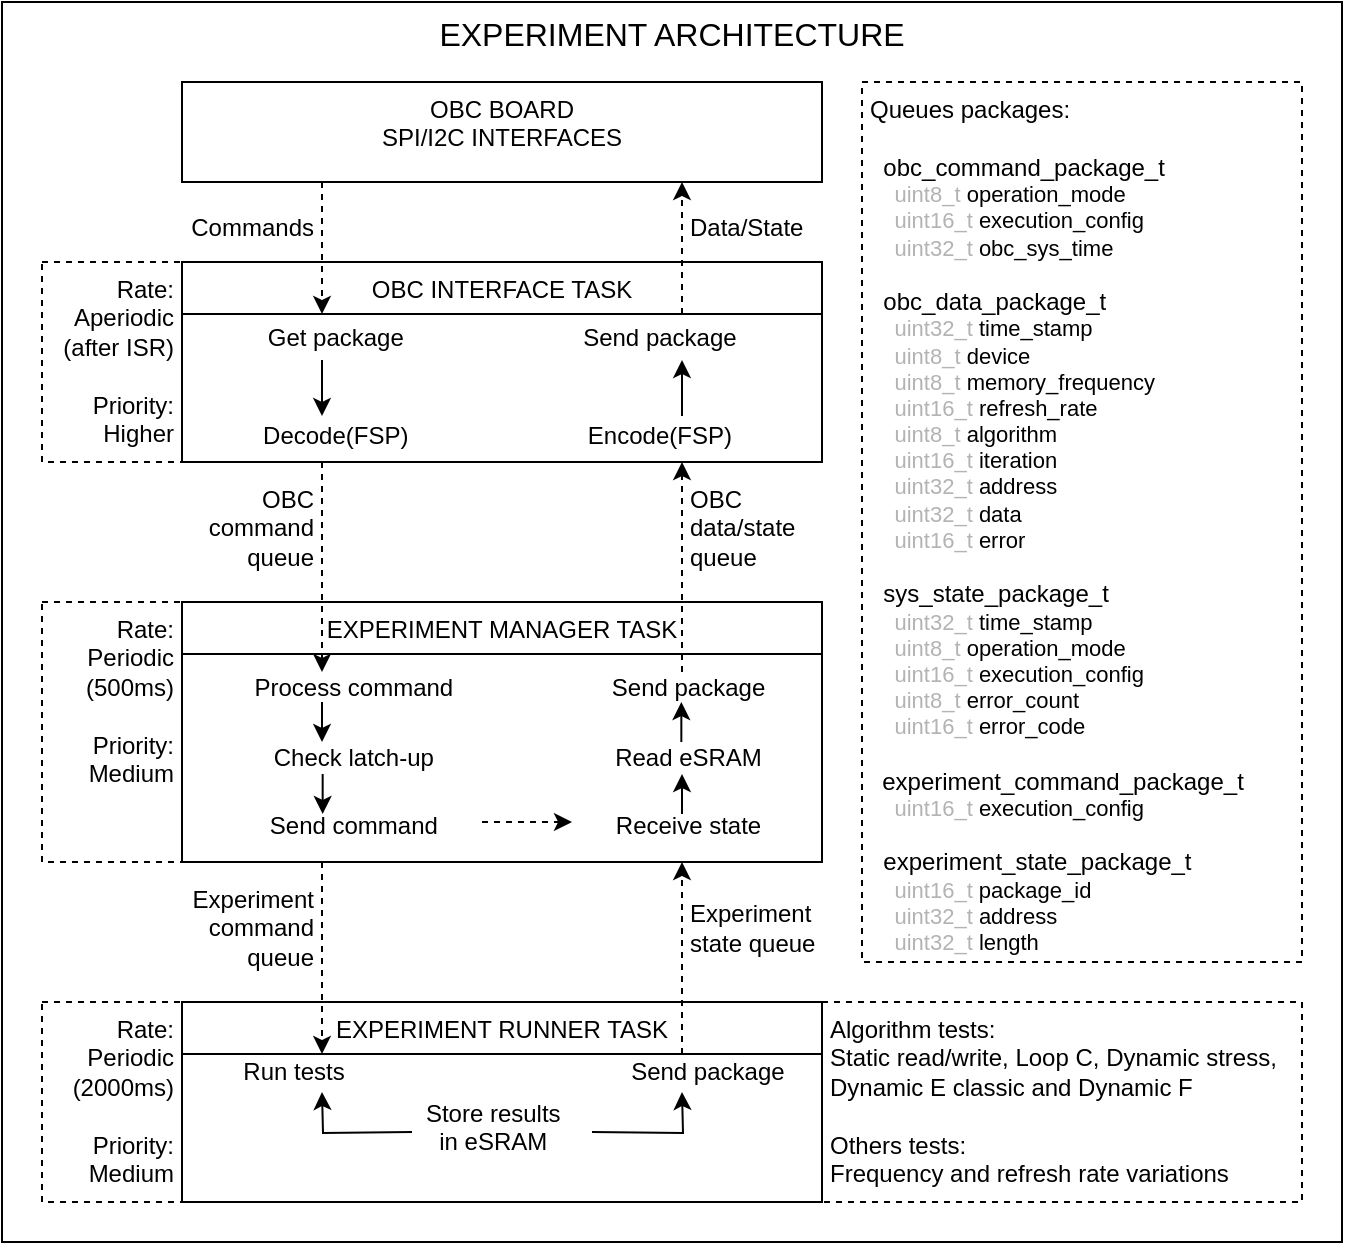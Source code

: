 <mxfile version="13.1.3" type="device"><diagram id="gxwlTJTAXvOCW0DqIrn2" name="Page-1"><mxGraphModel dx="1483" dy="713" grid="1" gridSize="10" guides="1" tooltips="1" connect="1" arrows="1" fold="1" page="1" pageScale="1" pageWidth="850" pageHeight="1100" math="0" shadow="0"><root><mxCell id="0"/><mxCell id="1" parent="0"/><mxCell id="mDc0DNnwRNsw_Y_VN4bX-1" value="OBC INTERFACE TASK" style="swimlane;fontStyle=0;childLayout=stackLayout;horizontal=1;startSize=26;fillColor=none;horizontalStack=0;resizeParent=1;resizeParentMax=0;resizeLast=0;collapsible=1;marginBottom=0;" vertex="1" parent="1"><mxGeometry x="140" y="190" width="320" height="100" as="geometry"/></mxCell><mxCell id="mDc0DNnwRNsw_Y_VN4bX-34" value="" style="endArrow=classic;html=1;fontSize=12;" edge="1" parent="mDc0DNnwRNsw_Y_VN4bX-1"><mxGeometry width="50" height="50" relative="1" as="geometry"><mxPoint x="250" y="77" as="sourcePoint"/><mxPoint x="250" y="49" as="targetPoint"/></mxGeometry></mxCell><mxCell id="mDc0DNnwRNsw_Y_VN4bX-5" value="&lt;table border=&quot;0&quot; width=&quot;100%&quot; style=&quot;width: 100% ; height: 100% ; border-collapse: collapse&quot;&gt;&lt;tbody&gt;&lt;tr&gt;&lt;td align=&quot;center&quot;&gt;Get package&lt;/td&gt;&lt;td align=&quot;center&quot;&gt;&lt;br&gt;&lt;/td&gt;&lt;td align=&quot;center&quot;&gt;Send package&lt;/td&gt;&lt;/tr&gt;&lt;tr&gt;&lt;td align=&quot;center&quot;&gt;&lt;br&gt;&lt;/td&gt;&lt;td align=&quot;center&quot;&gt;&lt;br&gt;&lt;/td&gt;&lt;td align=&quot;center&quot;&gt;&lt;br&gt;&lt;/td&gt;&lt;/tr&gt;&lt;tr&gt;&lt;td align=&quot;center&quot;&gt;Decode(FSP)&lt;br&gt;&lt;/td&gt;&lt;td align=&quot;center&quot;&gt;&lt;/td&gt;&lt;td align=&quot;center&quot;&gt;Encode(FSP)&lt;/td&gt;&lt;/tr&gt;&lt;/tbody&gt;&lt;/table&gt;" style="text;html=1;strokeColor=none;fillColor=none;overflow=fill;" vertex="1" parent="mDc0DNnwRNsw_Y_VN4bX-1"><mxGeometry y="26" width="320" height="74" as="geometry"/></mxCell><mxCell id="mDc0DNnwRNsw_Y_VN4bX-32" value="" style="endArrow=classic;html=1;fontSize=12;" edge="1" parent="mDc0DNnwRNsw_Y_VN4bX-1"><mxGeometry width="50" height="50" relative="1" as="geometry"><mxPoint x="70" y="49" as="sourcePoint"/><mxPoint x="70" y="77" as="targetPoint"/></mxGeometry></mxCell><mxCell id="mDc0DNnwRNsw_Y_VN4bX-6" value="EXPERIMENT ARCHITECTURE" style="rounded=0;whiteSpace=wrap;html=1;fillColor=none;fontSize=16;verticalAlign=top;" vertex="1" parent="1"><mxGeometry x="50" y="60" width="670" height="620" as="geometry"/></mxCell><mxCell id="mDc0DNnwRNsw_Y_VN4bX-7" value="EXPERIMENT MANAGER TASK" style="swimlane;fontStyle=0;childLayout=stackLayout;horizontal=1;startSize=26;fillColor=none;horizontalStack=0;resizeParent=1;resizeParentMax=0;resizeLast=0;collapsible=1;marginBottom=0;" vertex="1" parent="1"><mxGeometry x="140" y="360" width="320" height="130" as="geometry"/></mxCell><mxCell id="mDc0DNnwRNsw_Y_VN4bX-43" value="" style="endArrow=classic;html=1;fontSize=12;" edge="1" parent="mDc0DNnwRNsw_Y_VN4bX-7"><mxGeometry width="50" height="50" relative="1" as="geometry"><mxPoint x="249.67" y="70" as="sourcePoint"/><mxPoint x="249.67" y="50" as="targetPoint"/></mxGeometry></mxCell><mxCell id="mDc0DNnwRNsw_Y_VN4bX-45" value="" style="endArrow=classic;html=1;fontSize=12;" edge="1" parent="mDc0DNnwRNsw_Y_VN4bX-7"><mxGeometry width="50" height="50" relative="1" as="geometry"><mxPoint x="70.0" y="50" as="sourcePoint"/><mxPoint x="70.0" y="70" as="targetPoint"/></mxGeometry></mxCell><mxCell id="mDc0DNnwRNsw_Y_VN4bX-46" value="" style="endArrow=classic;html=1;fontSize=12;" edge="1" parent="mDc0DNnwRNsw_Y_VN4bX-7"><mxGeometry width="50" height="50" relative="1" as="geometry"><mxPoint x="70.33" y="86" as="sourcePoint"/><mxPoint x="70.33" y="106" as="targetPoint"/></mxGeometry></mxCell><mxCell id="mDc0DNnwRNsw_Y_VN4bX-8" value="&lt;table border=&quot;0&quot; width=&quot;100%&quot; style=&quot;width: 100% ; height: 100% ; border-collapse: collapse&quot;&gt;&lt;tbody&gt;&lt;tr&gt;&lt;td align=&quot;center&quot;&gt;Process command&lt;/td&gt;&lt;td align=&quot;center&quot;&gt;&lt;br&gt;&lt;/td&gt;&lt;td align=&quot;center&quot;&gt;Send package&lt;/td&gt;&lt;/tr&gt;&lt;tr&gt;&lt;td align=&quot;center&quot;&gt;Check latch-up&lt;/td&gt;&lt;td align=&quot;center&quot;&gt;&amp;nbsp;&amp;nbsp;&lt;/td&gt;&lt;td align=&quot;center&quot;&gt;Read eSRAM&lt;/td&gt;&lt;/tr&gt;&lt;tr&gt;&lt;td align=&quot;center&quot;&gt;Send command&lt;br&gt;&lt;/td&gt;&lt;td align=&quot;center&quot;&gt;&lt;/td&gt;&lt;td align=&quot;center&quot;&gt;Receive state&lt;/td&gt;&lt;/tr&gt;&lt;/tbody&gt;&lt;/table&gt;" style="text;html=1;strokeColor=none;fillColor=none;overflow=fill;" vertex="1" parent="mDc0DNnwRNsw_Y_VN4bX-7"><mxGeometry y="26" width="320" height="104" as="geometry"/></mxCell><mxCell id="mDc0DNnwRNsw_Y_VN4bX-44" value="" style="endArrow=classic;html=1;fontSize=12;" edge="1" parent="mDc0DNnwRNsw_Y_VN4bX-7"><mxGeometry width="50" height="50" relative="1" as="geometry"><mxPoint x="250.0" y="106" as="sourcePoint"/><mxPoint x="250.0" y="86" as="targetPoint"/></mxGeometry></mxCell><mxCell id="mDc0DNnwRNsw_Y_VN4bX-49" value="" style="endArrow=classic;html=1;fontSize=12;strokeColor=#000000;dashed=1;" edge="1" parent="mDc0DNnwRNsw_Y_VN4bX-7"><mxGeometry width="50" height="50" relative="1" as="geometry"><mxPoint x="150" y="110" as="sourcePoint"/><mxPoint x="195" y="110" as="targetPoint"/></mxGeometry></mxCell><mxCell id="mDc0DNnwRNsw_Y_VN4bX-10" value="EXPERIMENT RUNNER TASK" style="swimlane;fontStyle=0;childLayout=stackLayout;horizontal=1;startSize=26;fillColor=none;horizontalStack=0;resizeParent=1;resizeParentMax=0;resizeLast=0;collapsible=1;marginBottom=0;" vertex="1" parent="1"><mxGeometry x="140" y="560" width="320" height="100" as="geometry"/></mxCell><mxCell id="mDc0DNnwRNsw_Y_VN4bX-11" value="&lt;table border=&quot;0&quot; width=&quot;100%&quot; style=&quot;width: 100% ; height: 100% ; border-collapse: collapse&quot;&gt;&lt;tbody&gt;&lt;tr&gt;&lt;td align=&quot;center&quot;&gt;&amp;nbsp; &amp;nbsp; Run tests&amp;nbsp;&amp;nbsp;&lt;/td&gt;&lt;td align=&quot;center&quot;&gt;&lt;br&gt;&lt;/td&gt;&lt;td align=&quot;center&quot;&gt;Send package&lt;/td&gt;&lt;/tr&gt;&lt;tr&gt;&lt;td align=&quot;center&quot;&gt;&lt;br&gt;&lt;/td&gt;&lt;td align=&quot;center&quot;&gt;Store results&lt;br&gt;in eSRAM&lt;/td&gt;&lt;td align=&quot;center&quot;&gt;&lt;br&gt;&lt;/td&gt;&lt;/tr&gt;&lt;tr&gt;&lt;td align=&quot;center&quot;&gt;&lt;br&gt;&lt;/td&gt;&lt;td align=&quot;center&quot;&gt;&lt;/td&gt;&lt;td align=&quot;center&quot;&gt;&lt;br&gt;&lt;/td&gt;&lt;/tr&gt;&lt;/tbody&gt;&lt;/table&gt;" style="text;html=1;strokeColor=none;fillColor=none;overflow=fill;" vertex="1" parent="mDc0DNnwRNsw_Y_VN4bX-10"><mxGeometry y="26" width="320" height="74" as="geometry"/></mxCell><mxCell id="mDc0DNnwRNsw_Y_VN4bX-56" value="" style="endArrow=classic;html=1;fontSize=12;strokeColor=#000000;edgeStyle=orthogonalEdgeStyle;rounded=0;" edge="1" parent="mDc0DNnwRNsw_Y_VN4bX-10"><mxGeometry width="50" height="50" relative="1" as="geometry"><mxPoint x="205" y="65" as="sourcePoint"/><mxPoint x="250" y="45" as="targetPoint"/></mxGeometry></mxCell><mxCell id="mDc0DNnwRNsw_Y_VN4bX-57" value="" style="endArrow=classic;html=1;fontSize=12;strokeColor=#000000;edgeStyle=orthogonalEdgeStyle;rounded=0;" edge="1" parent="mDc0DNnwRNsw_Y_VN4bX-10"><mxGeometry width="50" height="50" relative="1" as="geometry"><mxPoint x="115" y="65" as="sourcePoint"/><mxPoint x="70" y="45" as="targetPoint"/></mxGeometry></mxCell><mxCell id="mDc0DNnwRNsw_Y_VN4bX-18" value="" style="edgeStyle=orthogonalEdgeStyle;rounded=0;orthogonalLoop=1;jettySize=auto;html=1;fontSize=16;dashed=1;" edge="1" parent="1"><mxGeometry relative="1" as="geometry"><mxPoint x="210" y="490" as="sourcePoint"/><mxPoint x="210" y="586" as="targetPoint"/><Array as="points"><mxPoint x="210" y="530"/><mxPoint x="210" y="530"/></Array></mxGeometry></mxCell><mxCell id="mDc0DNnwRNsw_Y_VN4bX-20" value="" style="edgeStyle=orthogonalEdgeStyle;rounded=0;orthogonalLoop=1;jettySize=auto;html=1;fontSize=16;dashed=1;" edge="1" parent="1"><mxGeometry relative="1" as="geometry"><mxPoint x="389.999" y="586" as="sourcePoint"/><mxPoint x="389.999" y="490" as="targetPoint"/><Array as="points"><mxPoint x="389.97" y="520"/><mxPoint x="389.97" y="520"/></Array></mxGeometry></mxCell><mxCell id="mDc0DNnwRNsw_Y_VN4bX-21" value="Experiment&lt;br&gt;command&lt;br&gt;queue" style="text;html=1;strokeColor=none;fillColor=none;align=right;verticalAlign=middle;whiteSpace=wrap;rounded=0;fontSize=12;" vertex="1" parent="1"><mxGeometry x="138" y="503" width="70" height="40" as="geometry"/></mxCell><mxCell id="mDc0DNnwRNsw_Y_VN4bX-23" value="Experiment&lt;br&gt;state queue" style="text;html=1;strokeColor=none;fillColor=none;align=left;verticalAlign=middle;whiteSpace=wrap;rounded=0;fontSize=12;" vertex="1" parent="1"><mxGeometry x="392" y="503" width="70" height="40" as="geometry"/></mxCell><mxCell id="mDc0DNnwRNsw_Y_VN4bX-24" value="" style="edgeStyle=orthogonalEdgeStyle;rounded=0;orthogonalLoop=1;jettySize=auto;html=1;fontSize=16;dashed=1;" edge="1" parent="1"><mxGeometry relative="1" as="geometry"><mxPoint x="210" y="290" as="sourcePoint"/><mxPoint x="210" y="395" as="targetPoint"/><Array as="points"><mxPoint x="210" y="330"/><mxPoint x="210" y="330"/></Array></mxGeometry></mxCell><mxCell id="mDc0DNnwRNsw_Y_VN4bX-25" value="" style="edgeStyle=orthogonalEdgeStyle;rounded=0;orthogonalLoop=1;jettySize=auto;html=1;fontSize=16;dashed=1;" edge="1" parent="1"><mxGeometry relative="1" as="geometry"><mxPoint x="390" y="395" as="sourcePoint"/><mxPoint x="390" y="290" as="targetPoint"/><Array as="points"><mxPoint x="389.97" y="320"/><mxPoint x="389.97" y="320"/></Array></mxGeometry></mxCell><mxCell id="mDc0DNnwRNsw_Y_VN4bX-26" value="OBC&lt;br&gt;command&lt;br&gt;queue" style="text;html=1;strokeColor=none;fillColor=none;align=right;verticalAlign=middle;whiteSpace=wrap;rounded=0;fontSize=12;" vertex="1" parent="1"><mxGeometry x="138" y="303" width="70" height="40" as="geometry"/></mxCell><mxCell id="mDc0DNnwRNsw_Y_VN4bX-27" value="OBC data/state queue" style="text;html=1;strokeColor=none;fillColor=none;align=left;verticalAlign=middle;whiteSpace=wrap;rounded=0;fontSize=12;" vertex="1" parent="1"><mxGeometry x="392" y="303" width="70" height="40" as="geometry"/></mxCell><mxCell id="mDc0DNnwRNsw_Y_VN4bX-62" value="" style="edgeStyle=orthogonalEdgeStyle;rounded=0;orthogonalLoop=1;jettySize=auto;html=1;fontSize=16;dashed=1;" edge="1" parent="1"><mxGeometry relative="1" as="geometry"><mxPoint x="210" y="150" as="sourcePoint"/><mxPoint x="210" y="216" as="targetPoint"/><Array as="points"><mxPoint x="210" y="160"/><mxPoint x="210" y="160"/></Array></mxGeometry></mxCell><mxCell id="mDc0DNnwRNsw_Y_VN4bX-63" value="" style="edgeStyle=orthogonalEdgeStyle;rounded=0;orthogonalLoop=1;jettySize=auto;html=1;fontSize=16;dashed=1;" edge="1" parent="1"><mxGeometry relative="1" as="geometry"><mxPoint x="390" y="216" as="sourcePoint"/><mxPoint x="390" y="150" as="targetPoint"/><Array as="points"><mxPoint x="389.97" y="150"/><mxPoint x="389.97" y="150"/></Array></mxGeometry></mxCell><mxCell id="mDc0DNnwRNsw_Y_VN4bX-64" value="Commands" style="text;html=1;strokeColor=none;fillColor=none;align=right;verticalAlign=middle;whiteSpace=wrap;rounded=0;fontSize=12;" vertex="1" parent="1"><mxGeometry x="138" y="153" width="70" height="40" as="geometry"/></mxCell><mxCell id="mDc0DNnwRNsw_Y_VN4bX-65" value="Data/State" style="text;html=1;strokeColor=none;fillColor=none;align=left;verticalAlign=middle;whiteSpace=wrap;rounded=0;fontSize=12;" vertex="1" parent="1"><mxGeometry x="392" y="153" width="70" height="40" as="geometry"/></mxCell><mxCell id="mDc0DNnwRNsw_Y_VN4bX-66" value="OBC BOARD&lt;br&gt;SPI/I2C INTERFACES" style="rounded=0;whiteSpace=wrap;html=1;fillColor=none;fontSize=12;verticalAlign=top;" vertex="1" parent="1"><mxGeometry x="140" y="100" width="320" height="50" as="geometry"/></mxCell><mxCell id="mDc0DNnwRNsw_Y_VN4bX-72" value="Rate:&lt;br&gt;Aperiodic &lt;br&gt;(after ISR)&lt;br&gt;&lt;br&gt;Priority:&lt;br&gt;Higher" style="rounded=0;whiteSpace=wrap;html=1;fillColor=none;fontSize=12;verticalAlign=top;dashed=1;align=right;spacingRight=2;" vertex="1" parent="1"><mxGeometry x="70" y="190" width="70" height="100" as="geometry"/></mxCell><mxCell id="mDc0DNnwRNsw_Y_VN4bX-73" value="Rate:&lt;br&gt;Periodic&lt;br&gt;(500ms)&lt;br&gt;&lt;br&gt;Priority:&lt;br&gt;Medium" style="rounded=0;whiteSpace=wrap;html=1;fillColor=none;fontSize=12;verticalAlign=top;dashed=1;align=right;spacingRight=2;" vertex="1" parent="1"><mxGeometry x="70" y="360" width="70" height="130" as="geometry"/></mxCell><mxCell id="mDc0DNnwRNsw_Y_VN4bX-74" value="Rate:&lt;br&gt;Periodic&lt;br&gt;(2000ms)&lt;br&gt;&lt;br&gt;Priority:&lt;br&gt;Medium" style="rounded=0;whiteSpace=wrap;html=1;fillColor=none;fontSize=12;verticalAlign=top;dashed=1;align=right;spacingRight=2;" vertex="1" parent="1"><mxGeometry x="70" y="560" width="70" height="100" as="geometry"/></mxCell><mxCell id="mDc0DNnwRNsw_Y_VN4bX-75" value="Algorithm tests:&lt;br&gt;Static read/write, Loop C, Dynamic stress, Dynamic E classic and Dynamic F&lt;br&gt;&lt;br&gt;Others tests:&lt;br&gt;Frequency and refresh rate variations" style="rounded=0;whiteSpace=wrap;html=1;fillColor=none;fontSize=12;verticalAlign=top;dashed=1;align=left;spacingLeft=2;" vertex="1" parent="1"><mxGeometry x="460" y="560" width="240" height="100" as="geometry"/></mxCell><mxCell id="mDc0DNnwRNsw_Y_VN4bX-76" value="Queues packages:&lt;br&gt;&lt;br&gt;&amp;nbsp; obc_command_package_t&lt;br&gt;&lt;div style=&quot;font-size: 11px&quot;&gt;&lt;font style=&quot;font-size: 11px&quot;&gt;&amp;nbsp; &amp;nbsp; &lt;font color=&quot;#b3b3b3&quot; style=&quot;font-size: 11px&quot;&gt;uint8_t &lt;/font&gt;operation_mode&lt;/font&gt;&lt;/div&gt;&lt;div style=&quot;font-size: 11px&quot;&gt;&lt;font style=&quot;font-size: 11px&quot;&gt;&amp;nbsp; &amp;nbsp; &lt;font color=&quot;#b3b3b3&quot; style=&quot;font-size: 11px&quot;&gt;uint16_t &lt;/font&gt;execution_config&lt;/font&gt;&lt;/div&gt;&lt;div style=&quot;font-size: 11px&quot;&gt;&lt;font style=&quot;font-size: 11px&quot;&gt;&amp;nbsp; &amp;nbsp; &lt;font color=&quot;#b3b3b3&quot; style=&quot;font-size: 11px&quot;&gt;uint32_t &lt;/font&gt;obc_sys_time&lt;/font&gt;&lt;/div&gt;&lt;div style=&quot;font-size: 11px&quot;&gt;&lt;font style=&quot;font-size: 11px&quot;&gt;&lt;br&gt;&lt;/font&gt;&lt;/div&gt;&lt;div style=&quot;font-size: 11px&quot;&gt;&lt;font style=&quot;font-size: 11px&quot;&gt;&lt;b style=&quot;font-size: 12px&quot;&gt;&amp;nbsp; &lt;/b&gt;&lt;span style=&quot;font-size: 12px&quot;&gt;obc_data_package_t&lt;/span&gt;&lt;br&gt;&lt;/font&gt;&lt;/div&gt;&lt;div style=&quot;font-size: 11px&quot;&gt;&lt;div&gt;&lt;font style=&quot;font-size: 11px&quot;&gt;&lt;span style=&quot;font-size: 11px&quot;&gt;&amp;nbsp; &amp;nbsp; &lt;/span&gt;&lt;font style=&quot;font-size: 11px&quot;&gt;&lt;font color=&quot;#b3b3b3&quot; style=&quot;font-size: 11px&quot;&gt;uint32_t &lt;/font&gt;time_stamp&lt;/font&gt;&lt;/font&gt;&lt;/div&gt;&lt;div&gt;&lt;font style=&quot;font-size: 11px&quot;&gt;&amp;nbsp; &amp;nbsp; &lt;font color=&quot;#b3b3b3&quot; style=&quot;font-size: 11px&quot;&gt;uint8_t &lt;/font&gt;device&lt;/font&gt;&lt;/div&gt;&lt;div&gt;&lt;font style=&quot;font-size: 11px&quot;&gt;&amp;nbsp; &amp;nbsp; &lt;font color=&quot;#b3b3b3&quot; style=&quot;font-size: 11px&quot;&gt;uint8_t &lt;/font&gt;memory_frequency&lt;/font&gt;&lt;/div&gt;&lt;div&gt;&lt;font style=&quot;font-size: 11px&quot;&gt;&amp;nbsp; &amp;nbsp; &lt;font color=&quot;#b3b3b3&quot; style=&quot;font-size: 11px&quot;&gt;uint16_t&lt;/font&gt; refresh_rate&lt;/font&gt;&lt;/div&gt;&lt;div&gt;&lt;font style=&quot;font-size: 11px&quot;&gt;&amp;nbsp; &amp;nbsp; &lt;font color=&quot;#b3b3b3&quot; style=&quot;font-size: 11px&quot;&gt;uint8_t &lt;/font&gt;algorithm&lt;/font&gt;&lt;/div&gt;&lt;div&gt;&lt;font style=&quot;font-size: 11px&quot;&gt;&amp;nbsp; &amp;nbsp; &lt;font color=&quot;#b3b3b3&quot; style=&quot;font-size: 11px&quot;&gt;uint16_t &lt;/font&gt;iteration&lt;/font&gt;&lt;/div&gt;&lt;div&gt;&lt;font style=&quot;font-size: 11px&quot;&gt;&amp;nbsp; &amp;nbsp; &lt;font color=&quot;#b3b3b3&quot; style=&quot;font-size: 11px&quot;&gt;uint32_t &lt;/font&gt;address&lt;/font&gt;&lt;/div&gt;&lt;div&gt;&lt;font style=&quot;font-size: 11px&quot;&gt;&amp;nbsp; &amp;nbsp; &lt;font color=&quot;#b3b3b3&quot; style=&quot;font-size: 11px&quot;&gt;uint32_t &lt;/font&gt;data&lt;/font&gt;&lt;/div&gt;&lt;div&gt;&lt;font style=&quot;font-size: 11px&quot;&gt;&amp;nbsp; &amp;nbsp; &lt;font color=&quot;#b3b3b3&quot; style=&quot;font-size: 11px&quot;&gt;uint16_t &lt;/font&gt;error&lt;/font&gt;&lt;/div&gt;&lt;/div&gt;&lt;div style=&quot;font-size: 11px&quot;&gt;&lt;font style=&quot;font-size: 11px&quot;&gt;&lt;br&gt;&lt;/font&gt;&lt;/div&gt;&lt;div style=&quot;font-size: 11px&quot;&gt;&lt;font style=&quot;font-size: 11px&quot;&gt;&lt;span style=&quot;font-size: 12px&quot;&gt;&amp;nbsp; sys_state_package_t&lt;/span&gt;&lt;br&gt;&lt;/font&gt;&lt;/div&gt;&lt;div&gt;&lt;div style=&quot;font-size: 11px&quot;&gt;&lt;font style=&quot;font-size: 11px&quot;&gt;&amp;nbsp; &amp;nbsp; &lt;font color=&quot;#b3b3b3&quot;&gt;uint32_t &lt;/font&gt;time_stamp&lt;/font&gt;&lt;/div&gt;&lt;div style=&quot;font-size: 11px&quot;&gt;&lt;font style=&quot;font-size: 11px&quot;&gt;&amp;nbsp; &amp;nbsp; &lt;font color=&quot;#b3b3b3&quot;&gt;uint8_t &lt;/font&gt;operation_mode&lt;/font&gt;&lt;/div&gt;&lt;div style=&quot;font-size: 11px&quot;&gt;&lt;font style=&quot;font-size: 11px&quot;&gt;&amp;nbsp; &amp;nbsp; &lt;font color=&quot;#b3b3b3&quot;&gt;uint16_t &lt;/font&gt;execution_config&lt;/font&gt;&lt;/div&gt;&lt;div style=&quot;font-size: 11px&quot;&gt;&lt;font style=&quot;font-size: 11px&quot;&gt;&amp;nbsp; &amp;nbsp; &lt;font color=&quot;#b3b3b3&quot;&gt;uint8_t &lt;/font&gt;error_count&lt;/font&gt;&lt;/div&gt;&lt;div style=&quot;font-size: 11px&quot;&gt;&lt;font style=&quot;font-size: 11px&quot;&gt;&amp;nbsp; &amp;nbsp; &lt;font color=&quot;#b3b3b3&quot;&gt;uint16_t &lt;/font&gt;error_code&lt;/font&gt;&lt;/div&gt;&lt;div style=&quot;font-size: 11px&quot;&gt;&lt;font style=&quot;font-size: 11px&quot;&gt;&lt;br&gt;&lt;/font&gt;&lt;/div&gt;&lt;div&gt;&lt;font style=&quot;font-size: 11px&quot;&gt;&amp;nbsp; &lt;/font&gt;&lt;font style=&quot;font-size: 12px&quot;&gt;experiment_command_package_t&lt;/font&gt;&lt;/div&gt;&lt;div style=&quot;font-size: 11px&quot;&gt;&amp;nbsp; &amp;nbsp; &lt;font color=&quot;#b3b3b3&quot;&gt;uint16_t &lt;/font&gt;execution_config&lt;/div&gt;&lt;/div&gt;&lt;div style=&quot;font-size: 11px&quot;&gt;&lt;br&gt;&lt;/div&gt;&lt;div&gt;&lt;font style=&quot;font-size: 12px&quot;&gt;&amp;nbsp; experiment_state_package_t&lt;/font&gt;&lt;br&gt;&lt;/div&gt;&lt;div style=&quot;font-size: 11px&quot;&gt;&lt;div&gt;&lt;font color=&quot;#b3b3b3&quot;&gt;&amp;nbsp; &amp;nbsp; uint16_t&lt;/font&gt; package_id&lt;/div&gt;&lt;div&gt;&lt;font color=&quot;#b3b3b3&quot;&gt;&amp;nbsp; &amp;nbsp; uint32_t &lt;/font&gt;address&lt;/div&gt;&lt;div&gt;&lt;font color=&quot;#b3b3b3&quot;&gt;&amp;nbsp; &amp;nbsp; uint32_t &lt;/font&gt;length&lt;/div&gt;&lt;/div&gt;" style="rounded=0;whiteSpace=wrap;html=1;fillColor=none;fontSize=12;verticalAlign=top;dashed=1;align=left;spacingLeft=2;" vertex="1" parent="1"><mxGeometry x="480" y="100" width="220" height="440" as="geometry"/></mxCell></root></mxGraphModel></diagram></mxfile>